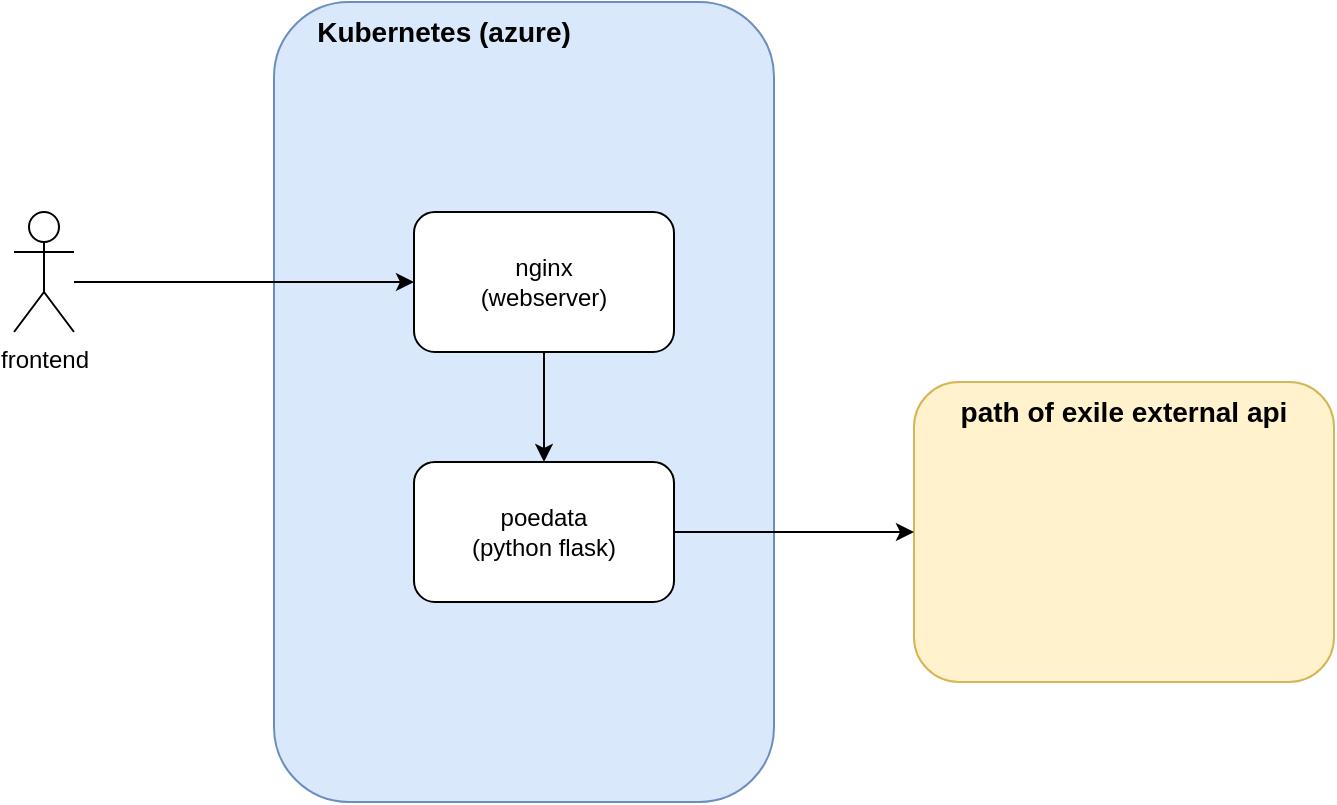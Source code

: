 <mxfile version="24.4.0" type="github">
  <diagram name="Page-1" id="yCriFrnhQ32WkpZ9kwNe">
    <mxGraphModel dx="1240" dy="723" grid="1" gridSize="10" guides="1" tooltips="1" connect="1" arrows="1" fold="1" page="1" pageScale="1" pageWidth="850" pageHeight="1100" math="0" shadow="0">
      <root>
        <mxCell id="0" />
        <mxCell id="1" parent="0" />
        <mxCell id="vM9bWIVnvWEKdq6D2fwi-1" value="" style="rounded=1;whiteSpace=wrap;html=1;fillColor=#dae8fc;strokeColor=#6c8ebf;" vertex="1" parent="1">
          <mxGeometry x="230" y="150" width="250" height="400" as="geometry" />
        </mxCell>
        <mxCell id="vM9bWIVnvWEKdq6D2fwi-2" value="&lt;b&gt;&lt;font style=&quot;font-size: 14px;&quot;&gt;Kubernetes (azure)&lt;/font&gt;&lt;/b&gt;" style="text;html=1;align=center;verticalAlign=middle;whiteSpace=wrap;rounded=0;" vertex="1" parent="1">
          <mxGeometry x="250" y="150" width="130" height="30" as="geometry" />
        </mxCell>
        <mxCell id="vM9bWIVnvWEKdq6D2fwi-3" value="frontend" style="shape=umlActor;verticalLabelPosition=bottom;verticalAlign=top;html=1;outlineConnect=0;" vertex="1" parent="1">
          <mxGeometry x="100" y="255" width="30" height="60" as="geometry" />
        </mxCell>
        <mxCell id="vM9bWIVnvWEKdq6D2fwi-4" value="&lt;div&gt;nginx&lt;/div&gt;&lt;div&gt;(webserver)&lt;/div&gt;" style="rounded=1;whiteSpace=wrap;html=1;" vertex="1" parent="1">
          <mxGeometry x="300" y="255" width="130" height="70" as="geometry" />
        </mxCell>
        <mxCell id="vM9bWIVnvWEKdq6D2fwi-5" value="&lt;div&gt;poedata&lt;/div&gt;&lt;div&gt;(python flask)&lt;br&gt;&lt;/div&gt;" style="rounded=1;whiteSpace=wrap;html=1;" vertex="1" parent="1">
          <mxGeometry x="300" y="380" width="130" height="70" as="geometry" />
        </mxCell>
        <mxCell id="vM9bWIVnvWEKdq6D2fwi-6" value="" style="endArrow=classic;html=1;rounded=0;entryX=0;entryY=0.5;entryDx=0;entryDy=0;" edge="1" parent="1" target="vM9bWIVnvWEKdq6D2fwi-4">
          <mxGeometry width="50" height="50" relative="1" as="geometry">
            <mxPoint x="130" y="290" as="sourcePoint" />
            <mxPoint x="160" y="470" as="targetPoint" />
          </mxGeometry>
        </mxCell>
        <mxCell id="vM9bWIVnvWEKdq6D2fwi-9" value="" style="rounded=1;whiteSpace=wrap;html=1;fillColor=#fff2cc;strokeColor=#d6b656;" vertex="1" parent="1">
          <mxGeometry x="550" y="340" width="210" height="150" as="geometry" />
        </mxCell>
        <mxCell id="vM9bWIVnvWEKdq6D2fwi-11" value="&lt;font style=&quot;font-size: 14px;&quot;&gt;&lt;b&gt;path of exile external api&lt;br&gt;&lt;/b&gt;&lt;/font&gt;" style="text;html=1;align=center;verticalAlign=middle;whiteSpace=wrap;rounded=0;" vertex="1" parent="1">
          <mxGeometry x="570" y="340" width="170" height="30" as="geometry" />
        </mxCell>
        <mxCell id="vM9bWIVnvWEKdq6D2fwi-12" value="" style="endArrow=classic;html=1;rounded=0;entryX=0;entryY=0.5;entryDx=0;entryDy=0;exitX=1;exitY=0.5;exitDx=0;exitDy=0;" edge="1" parent="1" source="vM9bWIVnvWEKdq6D2fwi-5" target="vM9bWIVnvWEKdq6D2fwi-9">
          <mxGeometry width="50" height="50" relative="1" as="geometry">
            <mxPoint x="140" y="300" as="sourcePoint" />
            <mxPoint x="310" y="300" as="targetPoint" />
          </mxGeometry>
        </mxCell>
        <mxCell id="vM9bWIVnvWEKdq6D2fwi-13" value="" style="endArrow=classic;html=1;rounded=0;entryX=0.5;entryY=0;entryDx=0;entryDy=0;exitX=0.5;exitY=1;exitDx=0;exitDy=0;" edge="1" parent="1" source="vM9bWIVnvWEKdq6D2fwi-4" target="vM9bWIVnvWEKdq6D2fwi-5">
          <mxGeometry width="50" height="50" relative="1" as="geometry">
            <mxPoint x="140" y="300" as="sourcePoint" />
            <mxPoint x="310" y="300" as="targetPoint" />
          </mxGeometry>
        </mxCell>
      </root>
    </mxGraphModel>
  </diagram>
</mxfile>
